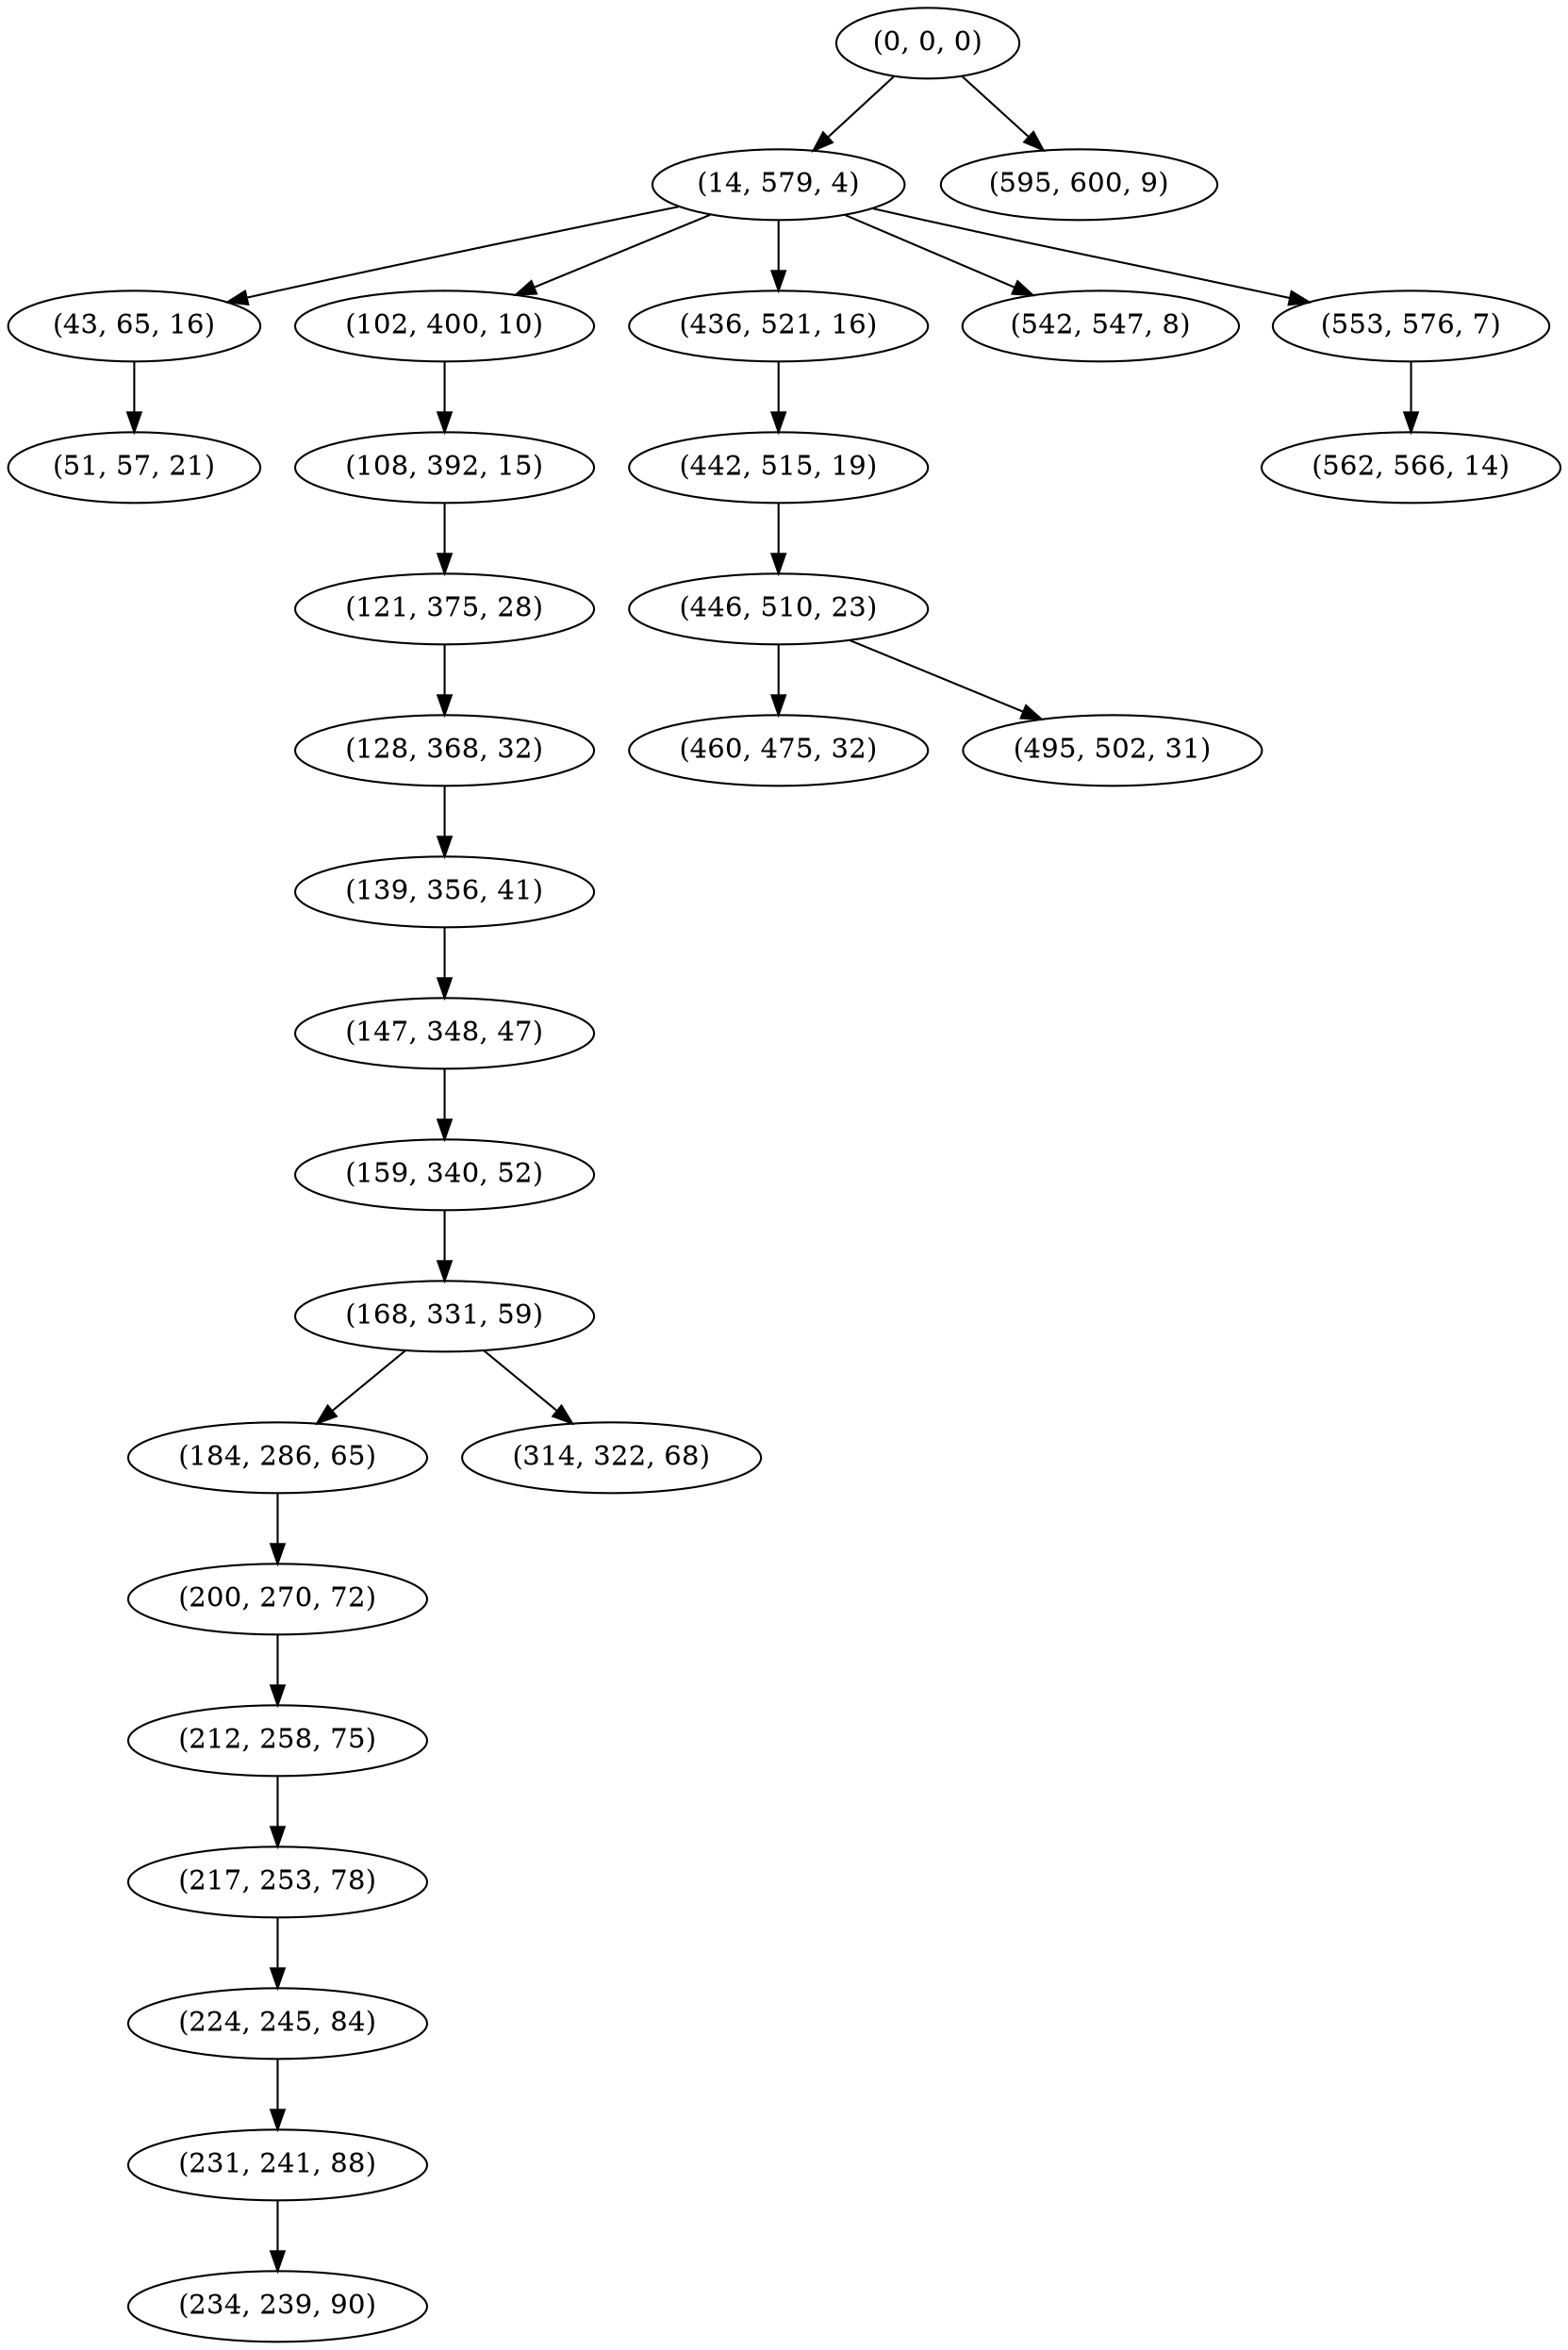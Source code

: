 digraph tree {
    "(0, 0, 0)";
    "(14, 579, 4)";
    "(43, 65, 16)";
    "(51, 57, 21)";
    "(102, 400, 10)";
    "(108, 392, 15)";
    "(121, 375, 28)";
    "(128, 368, 32)";
    "(139, 356, 41)";
    "(147, 348, 47)";
    "(159, 340, 52)";
    "(168, 331, 59)";
    "(184, 286, 65)";
    "(200, 270, 72)";
    "(212, 258, 75)";
    "(217, 253, 78)";
    "(224, 245, 84)";
    "(231, 241, 88)";
    "(234, 239, 90)";
    "(314, 322, 68)";
    "(436, 521, 16)";
    "(442, 515, 19)";
    "(446, 510, 23)";
    "(460, 475, 32)";
    "(495, 502, 31)";
    "(542, 547, 8)";
    "(553, 576, 7)";
    "(562, 566, 14)";
    "(595, 600, 9)";
    "(0, 0, 0)" -> "(14, 579, 4)";
    "(0, 0, 0)" -> "(595, 600, 9)";
    "(14, 579, 4)" -> "(43, 65, 16)";
    "(14, 579, 4)" -> "(102, 400, 10)";
    "(14, 579, 4)" -> "(436, 521, 16)";
    "(14, 579, 4)" -> "(542, 547, 8)";
    "(14, 579, 4)" -> "(553, 576, 7)";
    "(43, 65, 16)" -> "(51, 57, 21)";
    "(102, 400, 10)" -> "(108, 392, 15)";
    "(108, 392, 15)" -> "(121, 375, 28)";
    "(121, 375, 28)" -> "(128, 368, 32)";
    "(128, 368, 32)" -> "(139, 356, 41)";
    "(139, 356, 41)" -> "(147, 348, 47)";
    "(147, 348, 47)" -> "(159, 340, 52)";
    "(159, 340, 52)" -> "(168, 331, 59)";
    "(168, 331, 59)" -> "(184, 286, 65)";
    "(168, 331, 59)" -> "(314, 322, 68)";
    "(184, 286, 65)" -> "(200, 270, 72)";
    "(200, 270, 72)" -> "(212, 258, 75)";
    "(212, 258, 75)" -> "(217, 253, 78)";
    "(217, 253, 78)" -> "(224, 245, 84)";
    "(224, 245, 84)" -> "(231, 241, 88)";
    "(231, 241, 88)" -> "(234, 239, 90)";
    "(436, 521, 16)" -> "(442, 515, 19)";
    "(442, 515, 19)" -> "(446, 510, 23)";
    "(446, 510, 23)" -> "(460, 475, 32)";
    "(446, 510, 23)" -> "(495, 502, 31)";
    "(553, 576, 7)" -> "(562, 566, 14)";
}
